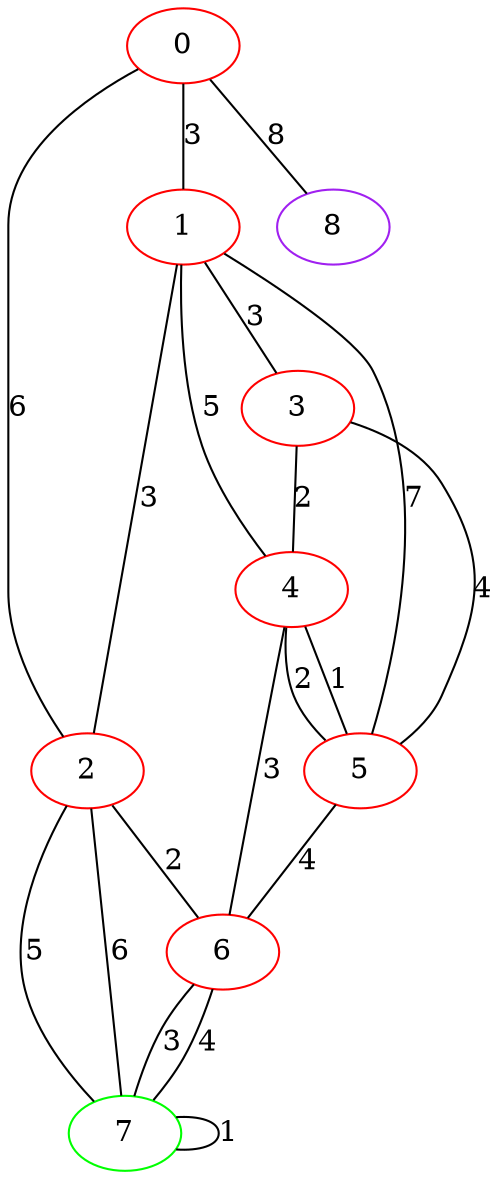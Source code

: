 graph "" {
0 [color=red, weight=1];
1 [color=red, weight=1];
2 [color=red, weight=1];
3 [color=red, weight=1];
4 [color=red, weight=1];
5 [color=red, weight=1];
6 [color=red, weight=1];
7 [color=green, weight=2];
8 [color=purple, weight=4];
0 -- 8  [key=0, label=8];
0 -- 1  [key=0, label=3];
0 -- 2  [key=0, label=6];
1 -- 2  [key=0, label=3];
1 -- 3  [key=0, label=3];
1 -- 4  [key=0, label=5];
1 -- 5  [key=0, label=7];
2 -- 6  [key=0, label=2];
2 -- 7  [key=0, label=5];
2 -- 7  [key=1, label=6];
3 -- 4  [key=0, label=2];
3 -- 5  [key=0, label=4];
4 -- 5  [key=0, label=2];
4 -- 5  [key=1, label=1];
4 -- 6  [key=0, label=3];
5 -- 6  [key=0, label=4];
6 -- 7  [key=0, label=3];
6 -- 7  [key=1, label=4];
7 -- 7  [key=0, label=1];
}
